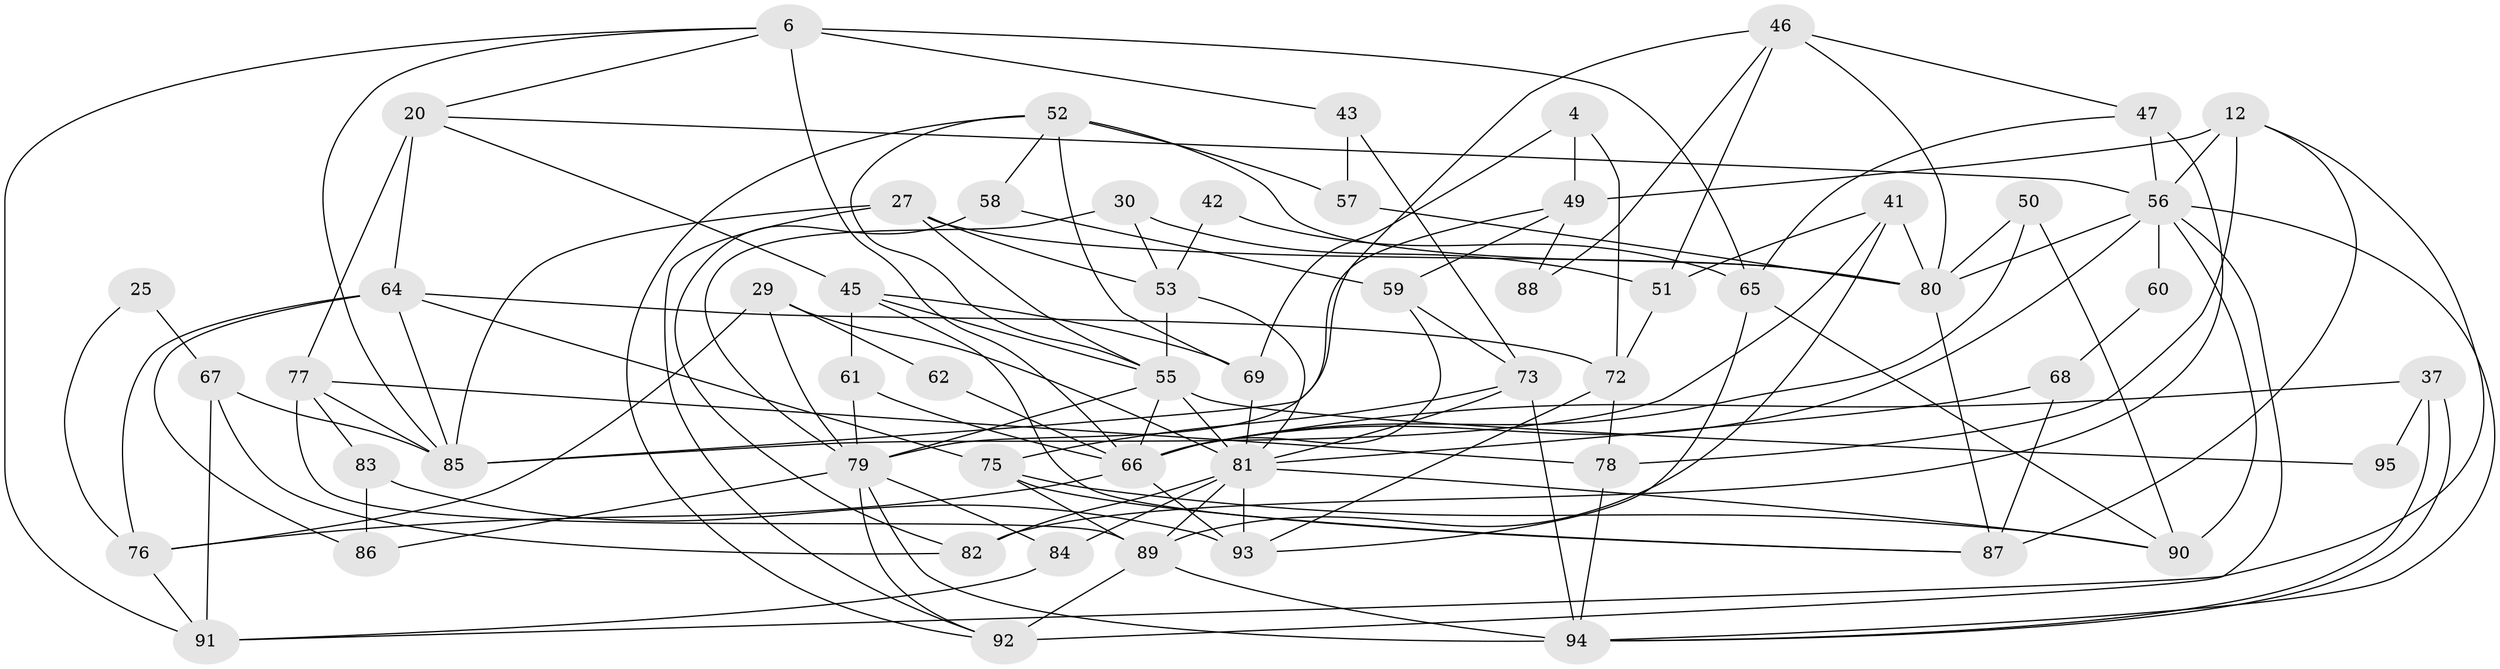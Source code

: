 // original degree distribution, {4: 0.30526315789473685, 2: 0.1368421052631579, 3: 0.22105263157894736, 5: 0.21052631578947367, 7: 0.031578947368421054, 6: 0.09473684210526316}
// Generated by graph-tools (version 1.1) at 2025/54/03/04/25 21:54:39]
// undirected, 57 vertices, 134 edges
graph export_dot {
graph [start="1"]
  node [color=gray90,style=filled];
  4;
  6;
  12;
  20 [super="+19"];
  25;
  27 [super="+18"];
  29;
  30;
  37;
  41;
  42;
  43 [super="+3"];
  45 [super="+40"];
  46 [super="+24"];
  47;
  49;
  50;
  51 [super="+28"];
  52 [super="+36"];
  53;
  55 [super="+44"];
  56 [super="+23"];
  57 [super="+7"];
  58;
  59;
  60;
  61;
  62;
  64 [super="+9"];
  65;
  66 [super="+13+11"];
  67;
  68;
  69 [super="+48"];
  72;
  73 [super="+16+21"];
  75;
  76;
  77 [super="+2+63"];
  78;
  79 [super="+71"];
  80 [super="+17+70"];
  81 [super="+54+74"];
  82 [super="+32"];
  83;
  84;
  85 [super="+22+8"];
  86;
  87;
  88;
  89 [super="+26+39"];
  90;
  91 [super="+34"];
  92;
  93 [super="+31"];
  94 [super="+1"];
  95;
  4 -- 72;
  4 -- 49;
  4 -- 69;
  6 -- 43 [weight=2];
  6 -- 20;
  6 -- 65;
  6 -- 91;
  6 -- 85;
  6 -- 66;
  12 -- 87;
  12 -- 49;
  12 -- 56;
  12 -- 78;
  12 -- 91;
  20 -- 64 [weight=2];
  20 -- 56;
  20 -- 77;
  20 -- 45;
  25 -- 76;
  25 -- 67;
  27 -- 92;
  27 -- 53;
  27 -- 55;
  27 -- 80 [weight=2];
  27 -- 85;
  29 -- 79;
  29 -- 62;
  29 -- 76;
  29 -- 81;
  30 -- 51;
  30 -- 53;
  30 -- 79;
  37 -- 94;
  37 -- 94;
  37 -- 95;
  37 -- 66;
  41 -- 85;
  41 -- 51;
  41 -- 89;
  41 -- 80;
  42 -- 65;
  42 -- 53;
  43 -- 57 [weight=3];
  43 -- 73;
  45 -- 69;
  45 -- 61;
  45 -- 55;
  45 -- 87;
  46 -- 47;
  46 -- 88;
  46 -- 80;
  46 -- 51;
  46 -- 79;
  47 -- 65;
  47 -- 82 [weight=2];
  47 -- 56;
  49 -- 59;
  49 -- 88;
  49 -- 85;
  50 -- 90;
  50 -- 80;
  50 -- 66;
  51 -- 72 [weight=2];
  52 -- 92;
  52 -- 58;
  52 -- 80;
  52 -- 69 [weight=2];
  52 -- 57;
  52 -- 55;
  53 -- 81;
  53 -- 55;
  55 -- 81;
  55 -- 95;
  55 -- 66;
  55 -- 79;
  56 -- 92;
  56 -- 94;
  56 -- 80;
  56 -- 90;
  56 -- 60;
  56 -- 66;
  57 -- 80 [weight=3];
  58 -- 82;
  58 -- 59;
  59 -- 73;
  59 -- 66;
  60 -- 68;
  61 -- 79 [weight=2];
  61 -- 66;
  62 -- 66;
  64 -- 75;
  64 -- 85;
  64 -- 86;
  64 -- 72;
  64 -- 76;
  65 -- 93;
  65 -- 90;
  66 -- 76 [weight=3];
  66 -- 93;
  67 -- 82;
  67 -- 85;
  67 -- 91;
  68 -- 87;
  68 -- 81;
  69 -- 81 [weight=2];
  72 -- 78;
  72 -- 93;
  73 -- 75;
  73 -- 94;
  73 -- 81;
  75 -- 90;
  75 -- 87;
  75 -- 89;
  76 -- 91;
  77 -- 83;
  77 -- 78;
  77 -- 89 [weight=2];
  77 -- 85;
  78 -- 94;
  79 -- 94 [weight=2];
  79 -- 84;
  79 -- 86;
  79 -- 92;
  80 -- 87;
  81 -- 84;
  81 -- 82 [weight=2];
  81 -- 89;
  81 -- 93;
  81 -- 90;
  83 -- 86;
  83 -- 93;
  84 -- 91;
  89 -- 92 [weight=2];
  89 -- 94;
}
